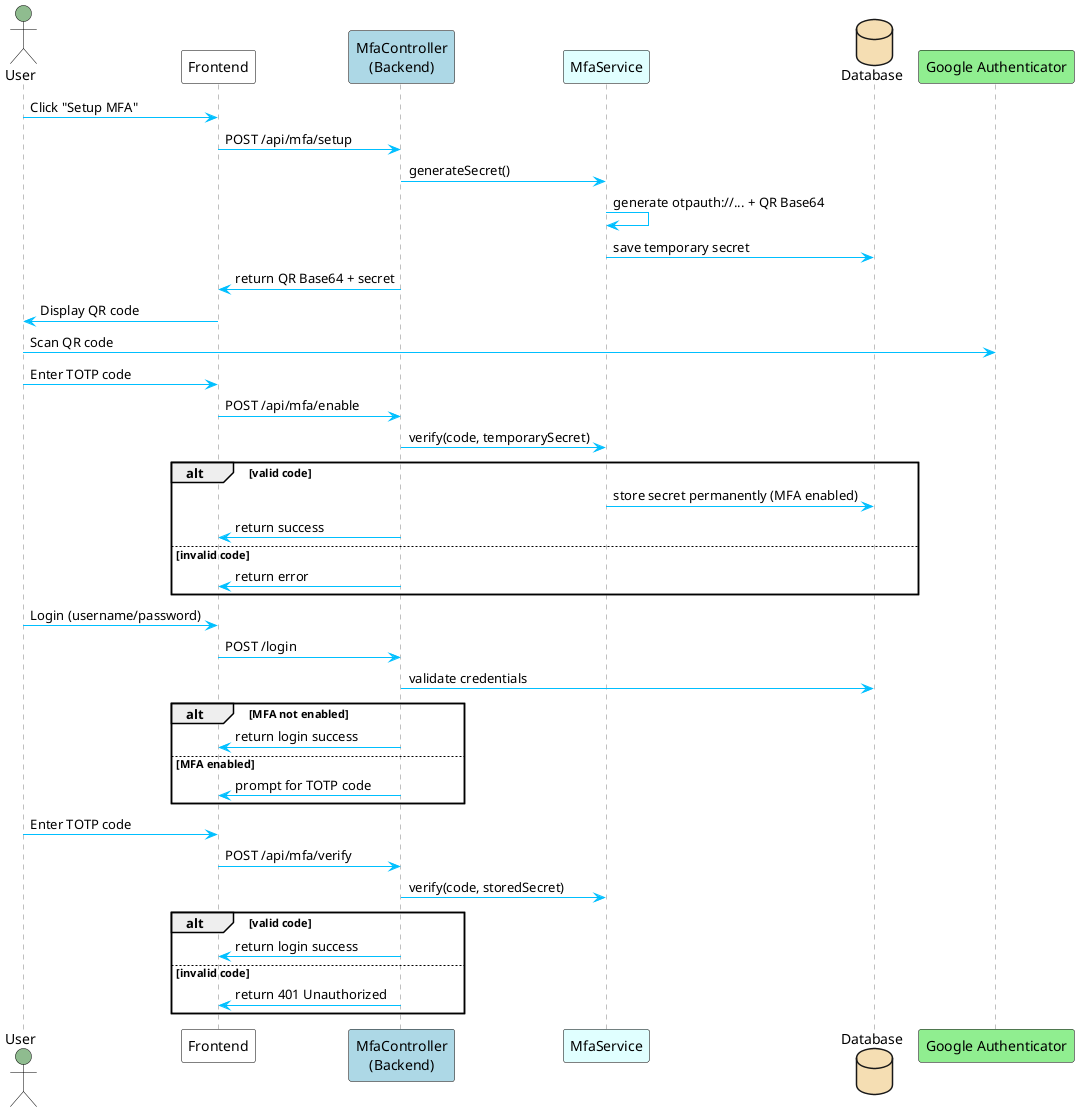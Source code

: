 @startuml
' Enable color theme
skinparam sequence {
    ArrowColor DeepSkyBlue
    ActorBorderColor black
    LifeLineBorderColor gray
    LifeLineBackgroundColor #DDDDDD
    ParticipantBorderColor black
    ParticipantBackgroundColor #E0F7FA
    BoxBackgroundColor #FFF9C4
    NoteBackgroundColor #FFECB3
    NoteBorderColor black
}

actor User #DarkSeaGreen
participant "Frontend" as FE #White
participant "MfaController\n(Backend)" as BE #LightBlue
participant "MfaService" #LightCyan
database "Database" as DB #Wheat
participant "Google Authenticator" as GA #LightGreen

box "1. Setup MFA"
    User -> FE : Click "Setup MFA"
    FE -> BE : POST /api/mfa/setup
    BE -> MfaService : generateSecret()
    MfaService -> MfaService : generate otpauth://... + QR Base64
    MfaService -> DB : save temporary secret
    BE -> FE : return QR Base64 + secret
    FE -> User : Display QR code
end box

box "2. Enable MFA"
    User -> GA : Scan QR code
    User -> FE : Enter TOTP code
    FE -> BE : POST /api/mfa/enable
    BE -> MfaService : verify(code, temporarySecret)
    alt valid code
        MfaService -> DB : store secret permanently (MFA enabled)
        BE -> FE : return success
    else invalid code
        BE -> FE : return error
    end
end box

box "3. Login"
    User -> FE : Login (username/password)
    FE -> BE : POST /login
    BE -> DB : validate credentials
    alt MFA not enabled
        BE -> FE : return login success
    else MFA enabled
        BE -> FE : prompt for TOTP code
    end
end box

box "4. Verify MFA"
    User -> FE : Enter TOTP code
    FE -> BE : POST /api/mfa/verify
    BE -> MfaService : verify(code, storedSecret)
    alt valid code
        BE -> FE : return login success
    else invalid code
        BE -> FE : return 401 Unauthorized
    end
end box

@enduml
